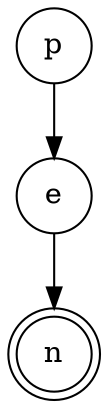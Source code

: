 digraph {   
    node [shape = doublecircle, color = black] n ;
    node [shape = circle];
    node [color= black];
    p -> e -> n;	
}
